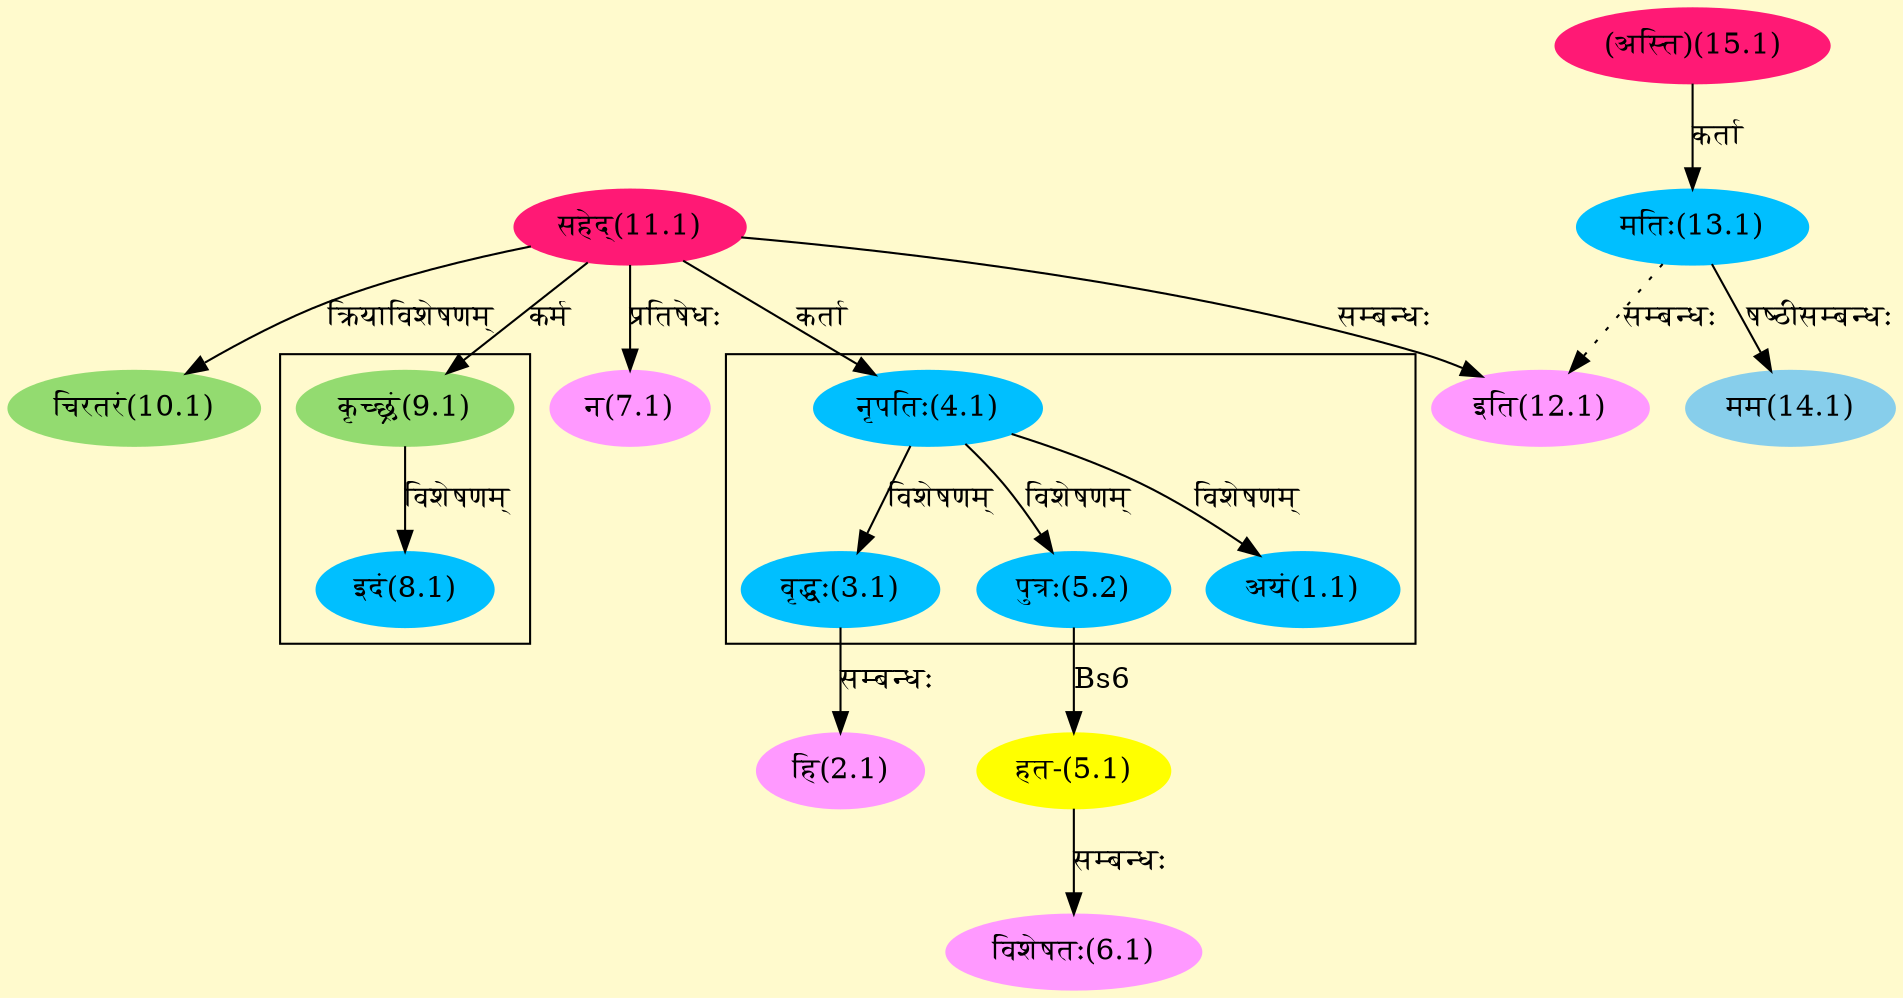 digraph G{
rankdir=BT;
 compound=true;
 bgcolor="lemonchiffon1";

subgraph cluster_1{
Node1_1 [style=filled, color="#00BFFF" label = "अयं(1.1)"]
Node4_1 [style=filled, color="#00BFFF" label = "नृपतिः(4.1)"]
Node3_1 [style=filled, color="#00BFFF" label = "वृद्धः(3.1)"]
Node5_2 [style=filled, color="#00BFFF" label = "पुत्रः(5.2)"]

}

subgraph cluster_2{
Node8_1 [style=filled, color="#00BFFF" label = "इदं(8.1)"]
Node9_1 [style=filled, color="#93DB70" label = "कृच्छ्रं(9.1)"]

}
Node2_1 [style=filled, color="#FF99FF" label = "हि(2.1)"]
Node3_1 [style=filled, color="#00BFFF" label = "वृद्धः(3.1)"]
Node4_1 [style=filled, color="#00BFFF" label = "नृपतिः(4.1)"]
Node11_1 [style=filled, color="#FF1975" label = "सहेद्(11.1)"]
Node5_1 [style=filled, color="#FFFF00" label = "हत-(5.1)"]
Node5_2 [style=filled, color="#00BFFF" label = "पुत्रः(5.2)"]
Node6_1 [style=filled, color="#FF99FF" label = "विशेषतः(6.1)"]
Node7_1 [style=filled, color="#FF99FF" label = "न(7.1)"]
Node9_1 [style=filled, color="#93DB70" label = "कृच्छ्रं(9.1)"]
Node10_1 [style=filled, color="#93DB70" label = "चिरतरं(10.1)"]
Node12_1 [style=filled, color="#FF99FF" label = "इति(12.1)"]
Node13_1 [style=filled, color="#00BFFF" label = "मतिः(13.1)"]
Node15_1 [style=filled, color="#FF1975" label = "(अस्ति)(15.1)"]
Node14_1 [style=filled, color="#87CEEB" label = "मम(14.1)"]
/* Start of Relations section */

Node1_1 -> Node4_1 [  label="विशेषणम्"  dir="back" ]
Node2_1 -> Node3_1 [  label="सम्बन्धः"  dir="back" ]
Node3_1 -> Node4_1 [  label="विशेषणम्"  dir="back" ]
Node4_1 -> Node11_1 [  label="कर्ता"  dir="back" ]
Node5_1 -> Node5_2 [  label="Bs6"  dir="back" ]
Node5_2 -> Node4_1 [  label="विशेषणम्"  dir="back" ]
Node6_1 -> Node5_1 [  label="सम्बन्धः"  dir="back" ]
Node7_1 -> Node11_1 [  label="प्रतिषेधः"  dir="back" ]
Node8_1 -> Node9_1 [  label="विशेषणम्"  dir="back" ]
Node9_1 -> Node11_1 [  label="कर्म"  dir="back" ]
Node10_1 -> Node11_1 [  label="क्रियाविशेषणम्"  dir="back" ]
Node12_1 -> Node11_1 [  label="सम्बन्धः"  dir="back" ]
Node12_1 -> Node13_1 [ style=dotted label="सम्बन्धः"  dir="back" ]
Node13_1 -> Node15_1 [  label="कर्ता"  dir="back" ]
Node14_1 -> Node13_1 [  label="षष्ठीसम्बन्धः"  dir="back" ]
}
